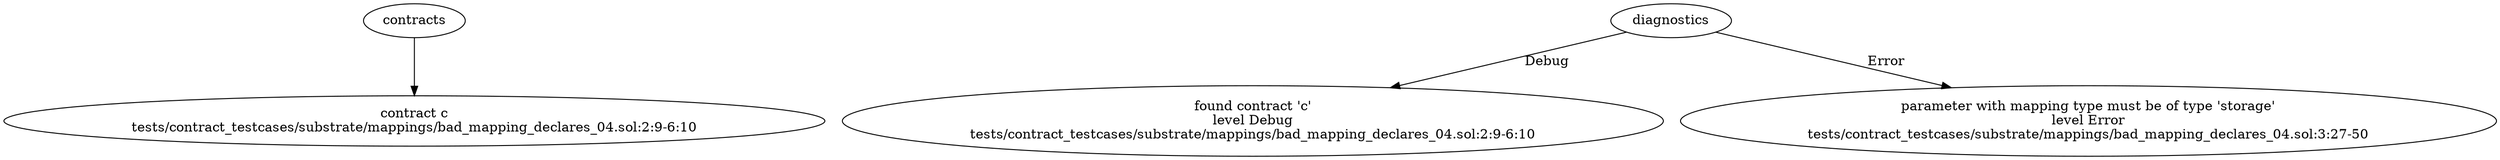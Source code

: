 strict digraph "tests/contract_testcases/substrate/mappings/bad_mapping_declares_04.sol" {
	contract [label="contract c\ntests/contract_testcases/substrate/mappings/bad_mapping_declares_04.sol:2:9-6:10"]
	diagnostic [label="found contract 'c'\nlevel Debug\ntests/contract_testcases/substrate/mappings/bad_mapping_declares_04.sol:2:9-6:10"]
	diagnostic_5 [label="parameter with mapping type must be of type 'storage'\nlevel Error\ntests/contract_testcases/substrate/mappings/bad_mapping_declares_04.sol:3:27-50"]
	contracts -> contract
	diagnostics -> diagnostic [label="Debug"]
	diagnostics -> diagnostic_5 [label="Error"]
}
